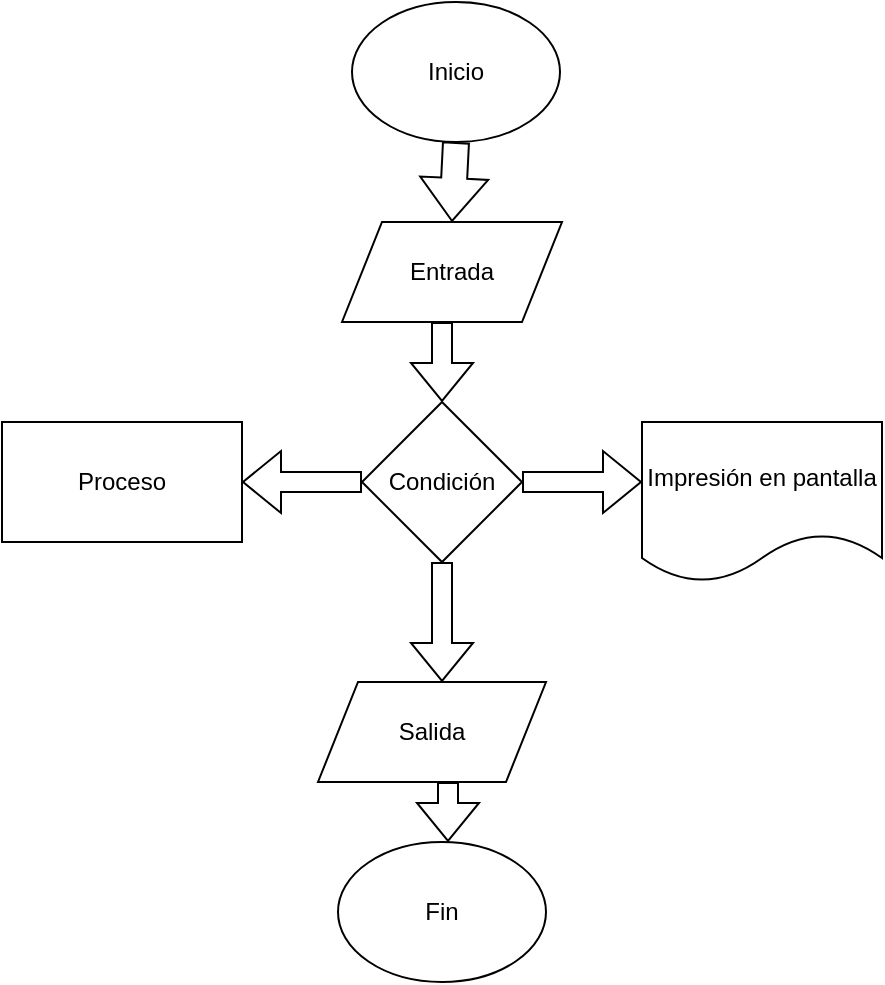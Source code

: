 <mxfile version="24.7.17">
  <diagram name="Página-1" id="jrtADWv9hk6NQuiA2MjZ">
    <mxGraphModel dx="880" dy="1603" grid="1" gridSize="10" guides="1" tooltips="1" connect="1" arrows="1" fold="1" page="1" pageScale="1" pageWidth="827" pageHeight="1169" math="0" shadow="0">
      <root>
        <mxCell id="0" />
        <mxCell id="1" parent="0" />
        <mxCell id="E8r99-V4XZfma_p-CVG1-1" value="Inicio" style="ellipse;whiteSpace=wrap;html=1;" parent="1" vertex="1">
          <mxGeometry x="365" y="-10" width="104" height="70" as="geometry" />
        </mxCell>
        <mxCell id="E8r99-V4XZfma_p-CVG1-2" value="Fin" style="ellipse;whiteSpace=wrap;html=1;" parent="1" vertex="1">
          <mxGeometry x="358" y="410" width="104" height="70" as="geometry" />
        </mxCell>
        <mxCell id="MGADMwFtwo8opSIfl4Z--1" value="Entrada" style="shape=parallelogram;perimeter=parallelogramPerimeter;whiteSpace=wrap;html=1;fixedSize=1;" parent="1" vertex="1">
          <mxGeometry x="360" y="100" width="110" height="50" as="geometry" />
        </mxCell>
        <mxCell id="MGADMwFtwo8opSIfl4Z--2" value="Salida" style="shape=parallelogram;perimeter=parallelogramPerimeter;whiteSpace=wrap;html=1;fixedSize=1;" parent="1" vertex="1">
          <mxGeometry x="348" y="330" width="114" height="50" as="geometry" />
        </mxCell>
        <mxCell id="Ik5MBXUsbul-60swfhPd-1" value="Condición" style="rhombus;whiteSpace=wrap;html=1;" vertex="1" parent="1">
          <mxGeometry x="370" y="190" width="80" height="80" as="geometry" />
        </mxCell>
        <mxCell id="Ik5MBXUsbul-60swfhPd-3" value="" style="shape=flexArrow;endArrow=classic;html=1;rounded=0;exitX=1;exitY=0.5;exitDx=0;exitDy=0;" edge="1" parent="1" source="Ik5MBXUsbul-60swfhPd-1">
          <mxGeometry width="50" height="50" relative="1" as="geometry">
            <mxPoint x="390" y="250" as="sourcePoint" />
            <mxPoint x="510" y="230" as="targetPoint" />
          </mxGeometry>
        </mxCell>
        <mxCell id="Ik5MBXUsbul-60swfhPd-4" value="" style="shape=flexArrow;endArrow=classic;html=1;rounded=0;exitX=0;exitY=0.5;exitDx=0;exitDy=0;" edge="1" parent="1" source="Ik5MBXUsbul-60swfhPd-1">
          <mxGeometry width="50" height="50" relative="1" as="geometry">
            <mxPoint x="460" y="240" as="sourcePoint" />
            <mxPoint x="310" y="230" as="targetPoint" />
            <Array as="points">
              <mxPoint x="370" y="230" />
            </Array>
          </mxGeometry>
        </mxCell>
        <mxCell id="Ik5MBXUsbul-60swfhPd-5" value="Proceso" style="rounded=0;whiteSpace=wrap;html=1;" vertex="1" parent="1">
          <mxGeometry x="190" y="200" width="120" height="60" as="geometry" />
        </mxCell>
        <mxCell id="Ik5MBXUsbul-60swfhPd-6" value="Impresión en pantalla" style="shape=document;whiteSpace=wrap;html=1;boundedLbl=1;" vertex="1" parent="1">
          <mxGeometry x="510" y="200" width="120" height="80" as="geometry" />
        </mxCell>
        <mxCell id="Ik5MBXUsbul-60swfhPd-7" value="" style="shape=flexArrow;endArrow=classic;html=1;rounded=0;entryX=0.5;entryY=0;entryDx=0;entryDy=0;" edge="1" parent="1" target="Ik5MBXUsbul-60swfhPd-1">
          <mxGeometry width="50" height="50" relative="1" as="geometry">
            <mxPoint x="410" y="150" as="sourcePoint" />
            <mxPoint x="440" y="200" as="targetPoint" />
          </mxGeometry>
        </mxCell>
        <mxCell id="Ik5MBXUsbul-60swfhPd-8" value="" style="shape=flexArrow;endArrow=classic;html=1;rounded=0;exitX=0.5;exitY=1;exitDx=0;exitDy=0;entryX=0.5;entryY=0;entryDx=0;entryDy=0;width=13;endSize=6.81;" edge="1" parent="1" source="E8r99-V4XZfma_p-CVG1-1" target="MGADMwFtwo8opSIfl4Z--1">
          <mxGeometry width="50" height="50" relative="1" as="geometry">
            <mxPoint x="427" y="160" as="sourcePoint" />
            <mxPoint x="420" y="200" as="targetPoint" />
          </mxGeometry>
        </mxCell>
        <mxCell id="Ik5MBXUsbul-60swfhPd-10" value="" style="shape=flexArrow;endArrow=classic;html=1;rounded=0;exitX=0.5;exitY=1;exitDx=0;exitDy=0;" edge="1" parent="1" source="Ik5MBXUsbul-60swfhPd-1">
          <mxGeometry width="50" height="50" relative="1" as="geometry">
            <mxPoint x="390" y="350" as="sourcePoint" />
            <mxPoint x="410" y="330" as="targetPoint" />
          </mxGeometry>
        </mxCell>
        <mxCell id="Ik5MBXUsbul-60swfhPd-11" value="" style="shape=flexArrow;endArrow=classic;html=1;rounded=0;exitX=0.5;exitY=1;exitDx=0;exitDy=0;" edge="1" parent="1">
          <mxGeometry width="50" height="50" relative="1" as="geometry">
            <mxPoint x="413" y="380" as="sourcePoint" />
            <mxPoint x="413" y="410" as="targetPoint" />
          </mxGeometry>
        </mxCell>
      </root>
    </mxGraphModel>
  </diagram>
</mxfile>
